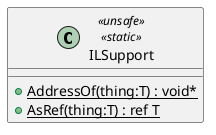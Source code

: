 @startuml
class ILSupport <<unsafe>> <<static>> {
    + {static} AddressOf(thing:T) : void*
    + {static} AsRef(thing:T) : ref T
}
@enduml
